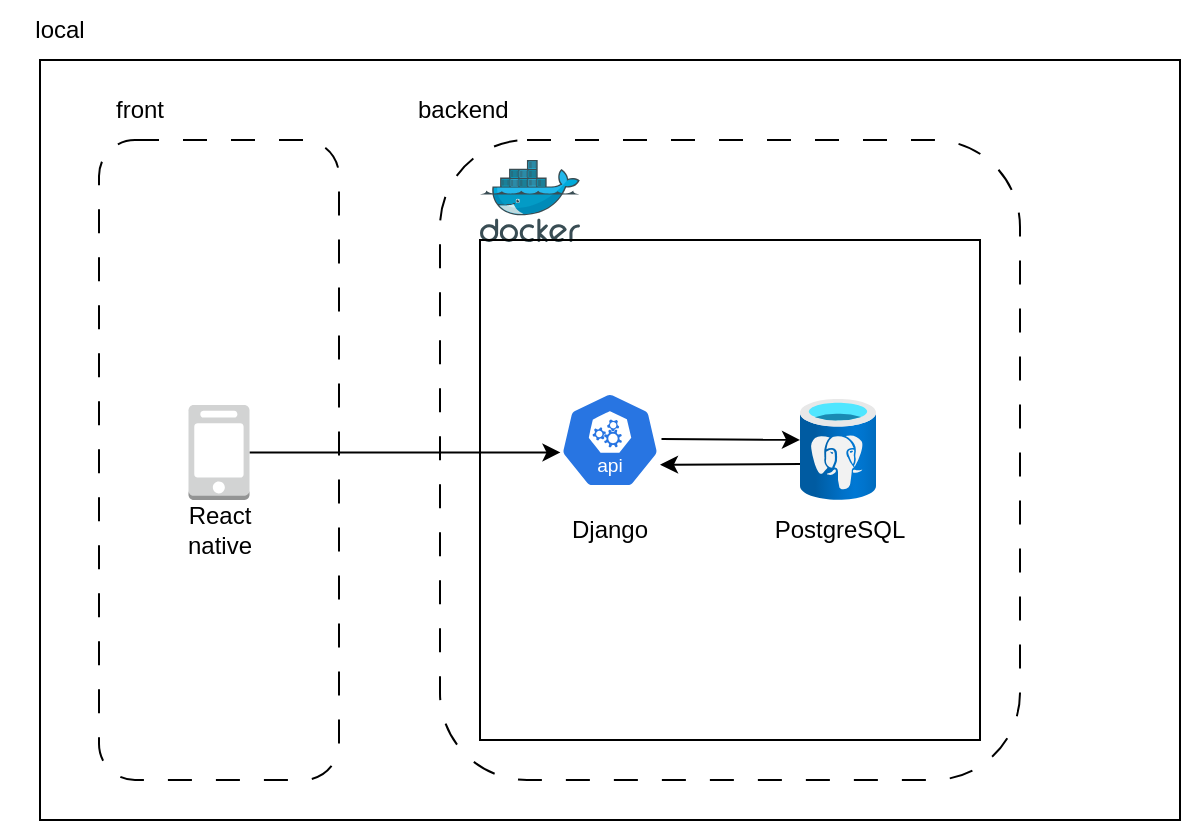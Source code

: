 <mxfile>
    <diagram id="fLS65ZF0SXxe42xoCDNy" name="ページ1">
        <mxGraphModel dx="841" dy="693" grid="1" gridSize="10" guides="1" tooltips="1" connect="1" arrows="1" fold="1" page="1" pageScale="1" pageWidth="827" pageHeight="1169" math="0" shadow="0">
            <root>
                <mxCell id="0"/>
                <mxCell id="1" parent="0"/>
                <mxCell id="2" value="" style="rounded=0;whiteSpace=wrap;html=1;fillColor=none;" vertex="1" parent="1">
                    <mxGeometry x="130" y="110" width="570" height="380" as="geometry"/>
                </mxCell>
                <mxCell id="13" value="" style="rounded=1;whiteSpace=wrap;html=1;fillColor=none;strokeColor=default;dashed=1;dashPattern=12 12;" vertex="1" parent="1">
                    <mxGeometry x="330" y="150" width="290" height="320" as="geometry"/>
                </mxCell>
                <mxCell id="3" value="local" style="text;strokeColor=none;align=center;fillColor=none;html=1;verticalAlign=middle;whiteSpace=wrap;rounded=0;" vertex="1" parent="1">
                    <mxGeometry x="110" y="80" width="60" height="30" as="geometry"/>
                </mxCell>
                <mxCell id="4" value="" style="image;sketch=0;aspect=fixed;html=1;points=[];align=center;fontSize=12;image=img/lib/mscae/Docker.svg;" vertex="1" parent="1">
                    <mxGeometry x="350" y="160" width="50" height="41" as="geometry"/>
                </mxCell>
                <mxCell id="11" value="" style="rounded=1;whiteSpace=wrap;html=1;fillColor=none;strokeColor=default;dashed=1;dashPattern=12 12;" vertex="1" parent="1">
                    <mxGeometry x="159.5" y="150" width="120" height="320" as="geometry"/>
                </mxCell>
                <mxCell id="6" value="front" style="text;strokeColor=none;align=center;fillColor=none;html=1;verticalAlign=middle;whiteSpace=wrap;rounded=0;" vertex="1" parent="1">
                    <mxGeometry x="150" y="120" width="60" height="30" as="geometry"/>
                </mxCell>
                <mxCell id="17" value="" style="edgeStyle=none;html=1;exitX=1;exitY=0.5;exitDx=0;exitDy=0;exitPerimeter=0;entryX=0.005;entryY=0.63;entryDx=0;entryDy=0;entryPerimeter=0;" edge="1" parent="1" source="8" target="16">
                    <mxGeometry relative="1" as="geometry">
                        <mxPoint x="279.5" y="302.057" as="sourcePoint"/>
                        <mxPoint x="394.75" y="310.501" as="targetPoint"/>
                    </mxGeometry>
                </mxCell>
                <mxCell id="8" value="" style="outlineConnect=0;dashed=0;verticalLabelPosition=bottom;verticalAlign=top;align=center;html=1;shape=mxgraph.aws3.mobile_client;fillColor=#D2D3D3;gradientColor=none;" vertex="1" parent="1">
                    <mxGeometry x="204.25" y="282.56" width="30.5" height="47.44" as="geometry"/>
                </mxCell>
                <mxCell id="14" value="&amp;nbsp;backend" style="text;strokeColor=none;align=center;fillColor=none;html=1;verticalAlign=middle;whiteSpace=wrap;rounded=0;" vertex="1" parent="1">
                    <mxGeometry x="310" y="120" width="60" height="30" as="geometry"/>
                </mxCell>
                <mxCell id="15" value="" style="rounded=0;whiteSpace=wrap;html=1;fillColor=none;" vertex="1" parent="1">
                    <mxGeometry x="350" y="200" width="250" height="250" as="geometry"/>
                </mxCell>
                <mxCell id="16" value="" style="aspect=fixed;sketch=0;html=1;dashed=0;whitespace=wrap;verticalLabelPosition=bottom;verticalAlign=top;fillColor=#2875E2;strokeColor=#ffffff;points=[[0.005,0.63,0],[0.1,0.2,0],[0.9,0.2,0],[0.5,0,0],[0.995,0.63,0],[0.72,0.99,0],[0.5,1,0],[0.28,0.99,0]];shape=mxgraph.kubernetes.icon2;kubernetesLabel=1;prIcon=api" vertex="1" parent="1">
                    <mxGeometry x="390" y="276" width="50" height="48" as="geometry"/>
                </mxCell>
                <mxCell id="18" value="" style="image;aspect=fixed;html=1;points=[];align=center;fontSize=12;image=img/lib/azure2/databases/Azure_Database_PostgreSQL_Server.svg;" vertex="1" parent="1">
                    <mxGeometry x="510" y="279.33" width="38" height="50.67" as="geometry"/>
                </mxCell>
                <mxCell id="19" value="" style="edgeStyle=none;html=1;exitX=0.995;exitY=0.63;exitDx=0;exitDy=0;exitPerimeter=0;entryX=-0.026;entryY=0.54;entryDx=0;entryDy=0;entryPerimeter=0;" edge="1" parent="1">
                    <mxGeometry relative="1" as="geometry">
                        <mxPoint x="440.74" y="299.5" as="sourcePoint"/>
                        <mxPoint x="510.002" y="299.952" as="targetPoint"/>
                    </mxGeometry>
                </mxCell>
                <mxCell id="20" value="" style="edgeStyle=none;html=1;entryX=-0.026;entryY=0.54;entryDx=0;entryDy=0;entryPerimeter=0;exitX=0;exitY=0.645;exitDx=0;exitDy=0;exitPerimeter=0;" edge="1" parent="1" source="18">
                    <mxGeometry relative="1" as="geometry">
                        <mxPoint x="521" y="307.63" as="sourcePoint"/>
                        <mxPoint x="440" y="312.36" as="targetPoint"/>
                    </mxGeometry>
                </mxCell>
                <mxCell id="21" value="Django" style="text;strokeColor=none;align=center;fillColor=none;html=1;verticalAlign=middle;whiteSpace=wrap;rounded=0;" vertex="1" parent="1">
                    <mxGeometry x="385" y="330" width="60" height="30" as="geometry"/>
                </mxCell>
                <mxCell id="22" value="PostgreSQL" style="text;strokeColor=none;align=center;fillColor=none;html=1;verticalAlign=middle;whiteSpace=wrap;rounded=0;" vertex="1" parent="1">
                    <mxGeometry x="500" y="330" width="60" height="30" as="geometry"/>
                </mxCell>
                <mxCell id="23" value="React native" style="text;strokeColor=none;align=center;fillColor=none;html=1;verticalAlign=middle;whiteSpace=wrap;rounded=0;" vertex="1" parent="1">
                    <mxGeometry x="189.5" y="330" width="60" height="30" as="geometry"/>
                </mxCell>
            </root>
        </mxGraphModel>
    </diagram>
</mxfile>